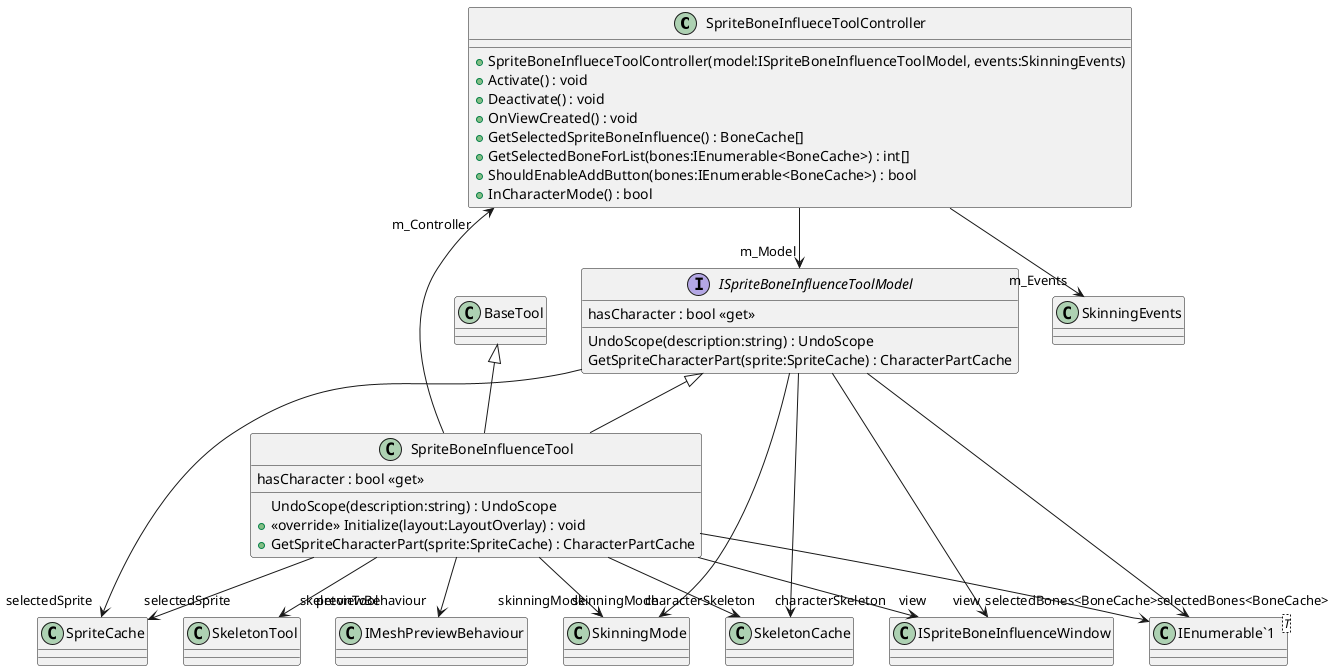 @startuml
class SpriteBoneInflueceToolController {
    + SpriteBoneInflueceToolController(model:ISpriteBoneInfluenceToolModel, events:SkinningEvents)
    + Activate() : void
    + Deactivate() : void
    + OnViewCreated() : void
    + GetSelectedSpriteBoneInfluence() : BoneCache[]
    + GetSelectedBoneForList(bones:IEnumerable<BoneCache>) : int[]
    + ShouldEnableAddButton(bones:IEnumerable<BoneCache>) : bool
    + InCharacterMode() : bool
}
interface ISpriteBoneInfluenceToolModel {
    hasCharacter : bool <<get>>
    UndoScope(description:string) : UndoScope
    GetSpriteCharacterPart(sprite:SpriteCache) : CharacterPartCache
}
class SpriteBoneInfluenceTool {
    hasCharacter : bool <<get>>
    UndoScope(description:string) : UndoScope
    + <<override>> Initialize(layout:LayoutOverlay) : void
    + GetSpriteCharacterPart(sprite:SpriteCache) : CharacterPartCache
}
class "IEnumerable`1"<T> {
}
SpriteBoneInflueceToolController --> "m_Events" SkinningEvents
SpriteBoneInflueceToolController --> "m_Model" ISpriteBoneInfluenceToolModel
ISpriteBoneInfluenceToolModel --> "view" ISpriteBoneInfluenceWindow
ISpriteBoneInfluenceToolModel --> "selectedBones<BoneCache>" "IEnumerable`1"
ISpriteBoneInfluenceToolModel --> "selectedSprite" SpriteCache
ISpriteBoneInfluenceToolModel --> "skinningMode" SkinningMode
ISpriteBoneInfluenceToolModel --> "characterSkeleton" SkeletonCache
BaseTool <|-- SpriteBoneInfluenceTool
ISpriteBoneInfluenceToolModel <|-- SpriteBoneInfluenceTool
SpriteBoneInfluenceTool --> "m_Controller" SpriteBoneInflueceToolController
SpriteBoneInfluenceTool --> "skeletonTool" SkeletonTool
SpriteBoneInfluenceTool --> "previewBehaviour" IMeshPreviewBehaviour
SpriteBoneInfluenceTool --> "view" ISpriteBoneInfluenceWindow
SpriteBoneInfluenceTool --> "selectedBones<BoneCache>" "IEnumerable`1"
SpriteBoneInfluenceTool --> "selectedSprite" SpriteCache
SpriteBoneInfluenceTool --> "skinningMode" SkinningMode
SpriteBoneInfluenceTool --> "characterSkeleton" SkeletonCache
@enduml
